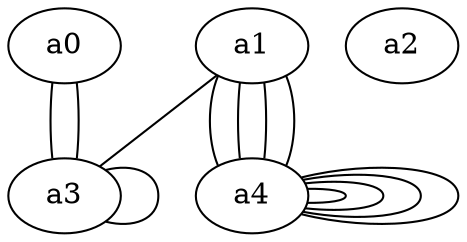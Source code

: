 digraph G {
	edge[dir=none]
	a0 -> a3
	a0 -> a3
	a1 -> a3
	a1 -> a4
	a1 -> a4
	a1 -> a4
	a1 -> a4
	a4 -> a4
	a4 -> a4
	a4 -> a4
	a3 -> a3
	a4 -> a4
	a2
}